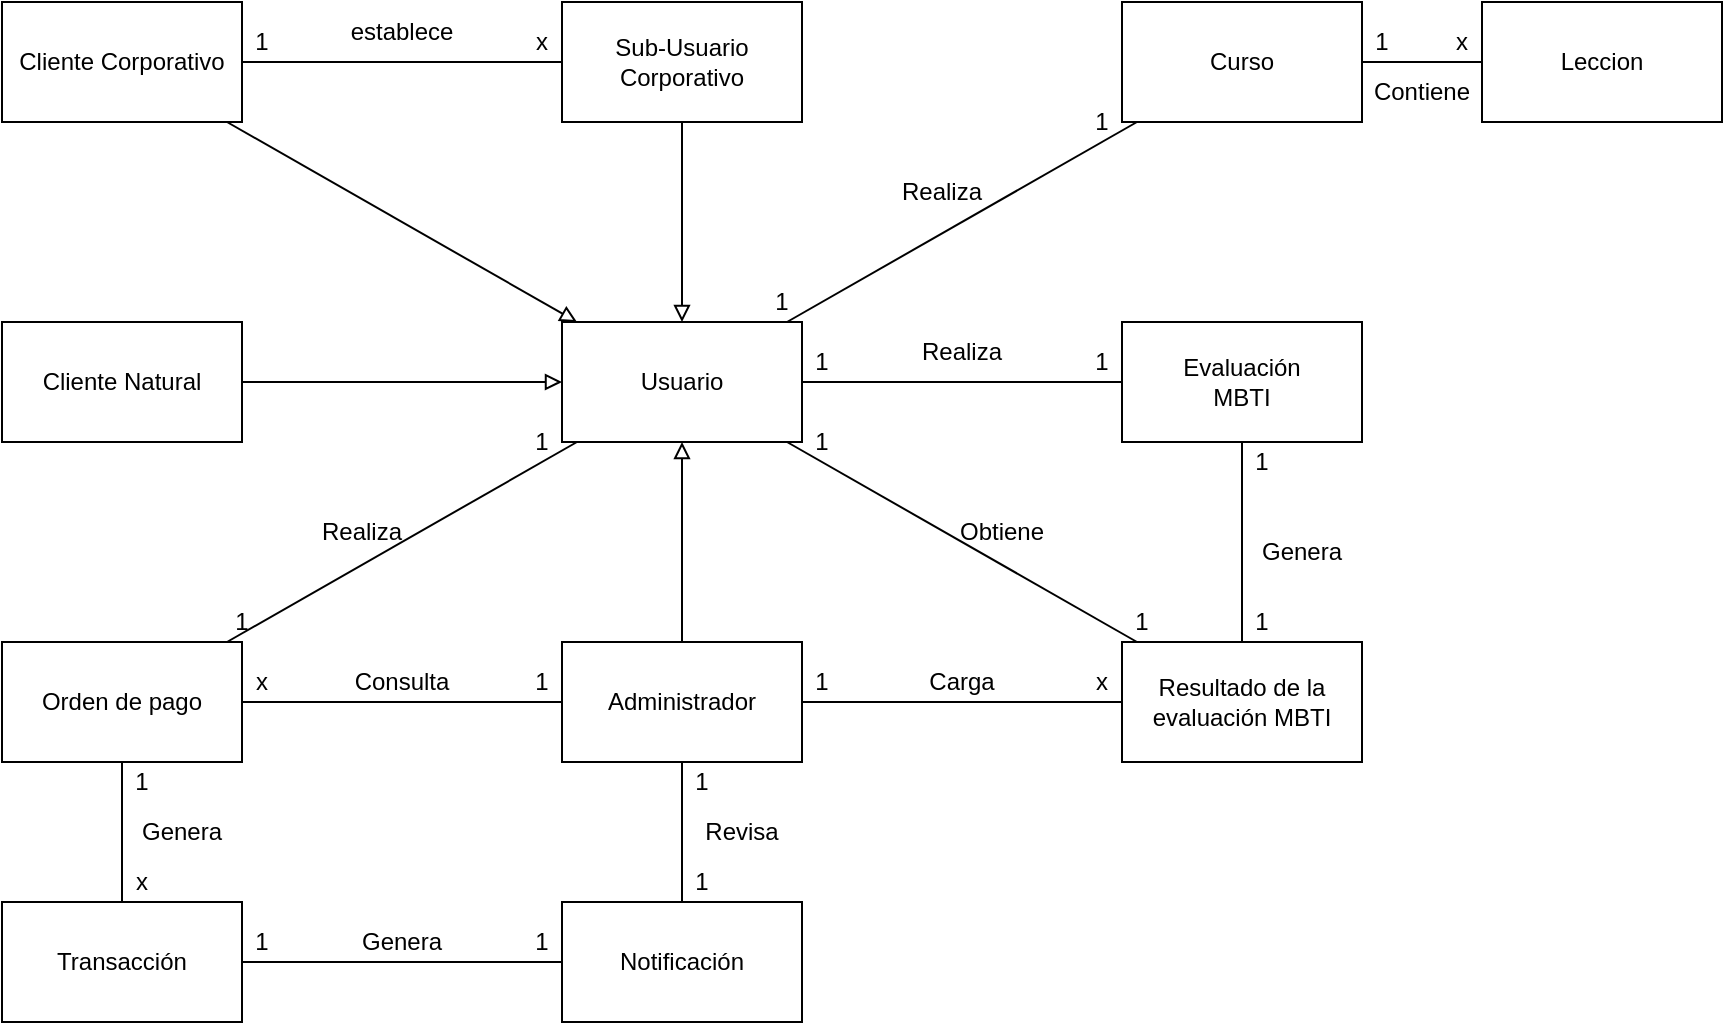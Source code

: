 <mxfile>
    <diagram id="eLJFZhEeJO0OmvdGnUSY" name="ObjetoDominio">
        <mxGraphModel dx="1042" dy="618" grid="1" gridSize="10" guides="1" tooltips="1" connect="1" arrows="1" fold="1" page="1" pageScale="1" pageWidth="1100" pageHeight="850" math="0" shadow="0">
            <root>
                <mxCell id="0EWs27-9HeNjFim4unom-0"/>
                <mxCell id="0EWs27-9HeNjFim4unom-1" parent="0EWs27-9HeNjFim4unom-0"/>
                <mxCell id="0EWs27-9HeNjFim4unom-9" style="edgeStyle=none;html=1;startArrow=none;startFill=0;endArrow=none;endFill=0;sourcePerimeterSpacing=0;" parent="0EWs27-9HeNjFim4unom-1" source="0EWs27-9HeNjFim4unom-2" target="0EWs27-9HeNjFim4unom-8" edge="1">
                    <mxGeometry relative="1" as="geometry"/>
                </mxCell>
                <mxCell id="0EWs27-9HeNjFim4unom-10" style="edgeStyle=none;html=1;startArrow=none;startFill=0;endArrow=none;endFill=0;sourcePerimeterSpacing=0;" parent="0EWs27-9HeNjFim4unom-1" source="0EWs27-9HeNjFim4unom-6" target="0EWs27-9HeNjFim4unom-5" edge="1">
                    <mxGeometry relative="1" as="geometry"/>
                </mxCell>
                <mxCell id="0EWs27-9HeNjFim4unom-2" value="Cliente Corporativo" style="rounded=0;whiteSpace=wrap;html=1;" parent="0EWs27-9HeNjFim4unom-1" vertex="1">
                    <mxGeometry x="200" y="90" width="120" height="60" as="geometry"/>
                </mxCell>
                <mxCell id="0EWs27-9HeNjFim4unom-3" value="Cliente Natural" style="rounded=0;whiteSpace=wrap;html=1;" parent="0EWs27-9HeNjFim4unom-1" vertex="1">
                    <mxGeometry x="200" y="250" width="120" height="60" as="geometry"/>
                </mxCell>
                <mxCell id="0EWs27-9HeNjFim4unom-38" style="edgeStyle=none;html=1;startArrow=none;startFill=0;endArrow=none;endFill=0;sourcePerimeterSpacing=0;" parent="0EWs27-9HeNjFim4unom-1" source="0EWs27-9HeNjFim4unom-4" target="0EWs27-9HeNjFim4unom-34" edge="1">
                    <mxGeometry relative="1" as="geometry"/>
                </mxCell>
                <mxCell id="0EWs27-9HeNjFim4unom-4" value="Evaluación&lt;br&gt;MBTI" style="rounded=0;whiteSpace=wrap;html=1;" parent="0EWs27-9HeNjFim4unom-1" vertex="1">
                    <mxGeometry x="760" y="250" width="120" height="60" as="geometry"/>
                </mxCell>
                <mxCell id="0EWs27-9HeNjFim4unom-44" style="edgeStyle=none;html=1;startArrow=none;startFill=0;endArrow=none;endFill=0;sourcePerimeterSpacing=0;" parent="0EWs27-9HeNjFim4unom-1" source="0EWs27-9HeNjFim4unom-5" target="0EWs27-9HeNjFim4unom-43" edge="1">
                    <mxGeometry relative="1" as="geometry">
                        <Array as="points">
                            <mxPoint x="260" y="480"/>
                        </Array>
                    </mxGeometry>
                </mxCell>
                <mxCell id="0EWs27-9HeNjFim4unom-57" style="edgeStyle=none;html=1;startArrow=none;startFill=0;endArrow=none;endFill=0;sourcePerimeterSpacing=0;" parent="0EWs27-9HeNjFim4unom-1" source="0EWs27-9HeNjFim4unom-5" target="0EWs27-9HeNjFim4unom-7" edge="1">
                    <mxGeometry relative="1" as="geometry"/>
                </mxCell>
                <mxCell id="0EWs27-9HeNjFim4unom-5" value="Orden de pago" style="rounded=0;whiteSpace=wrap;html=1;" parent="0EWs27-9HeNjFim4unom-1" vertex="1">
                    <mxGeometry x="200" y="410" width="120" height="60" as="geometry"/>
                </mxCell>
                <mxCell id="0EWs27-9HeNjFim4unom-61" style="edgeStyle=none;html=1;startArrow=none;startFill=0;endArrow=none;endFill=0;sourcePerimeterSpacing=0;" parent="0EWs27-9HeNjFim4unom-1" source="0EWs27-9HeNjFim4unom-6" target="0EWs27-9HeNjFim4unom-4" edge="1">
                    <mxGeometry relative="1" as="geometry"/>
                </mxCell>
                <mxCell id="0EWs27-9HeNjFim4unom-63" style="edgeStyle=none;html=1;startArrow=none;startFill=0;endArrow=none;endFill=0;sourcePerimeterSpacing=0;" parent="0EWs27-9HeNjFim4unom-1" source="0EWs27-9HeNjFim4unom-6" target="0EWs27-9HeNjFim4unom-34" edge="1">
                    <mxGeometry relative="1" as="geometry"/>
                </mxCell>
                <mxCell id="0EWs27-9HeNjFim4unom-72" style="edgeStyle=none;html=1;startArrow=none;startFill=0;endArrow=none;endFill=0;sourcePerimeterSpacing=0;" parent="0EWs27-9HeNjFim4unom-1" source="0EWs27-9HeNjFim4unom-6" target="0EWs27-9HeNjFim4unom-71" edge="1">
                    <mxGeometry relative="1" as="geometry"/>
                </mxCell>
                <mxCell id="0EWs27-9HeNjFim4unom-84" style="edgeStyle=none;html=1;startArrow=block;startFill=0;endArrow=none;endFill=0;sourcePerimeterSpacing=0;" parent="0EWs27-9HeNjFim4unom-1" source="0EWs27-9HeNjFim4unom-6" target="0EWs27-9HeNjFim4unom-8" edge="1">
                    <mxGeometry relative="1" as="geometry"/>
                </mxCell>
                <mxCell id="0EWs27-9HeNjFim4unom-85" style="edgeStyle=none;html=1;startArrow=block;startFill=0;endArrow=none;endFill=0;sourcePerimeterSpacing=0;" parent="0EWs27-9HeNjFim4unom-1" source="0EWs27-9HeNjFim4unom-6" target="0EWs27-9HeNjFim4unom-2" edge="1">
                    <mxGeometry relative="1" as="geometry"/>
                </mxCell>
                <mxCell id="0EWs27-9HeNjFim4unom-86" style="edgeStyle=none;html=1;startArrow=block;startFill=0;endArrow=none;endFill=0;sourcePerimeterSpacing=0;" parent="0EWs27-9HeNjFim4unom-1" source="0EWs27-9HeNjFim4unom-6" target="0EWs27-9HeNjFim4unom-3" edge="1">
                    <mxGeometry relative="1" as="geometry"/>
                </mxCell>
                <mxCell id="0EWs27-9HeNjFim4unom-87" style="edgeStyle=none;html=1;startArrow=block;startFill=0;endArrow=none;endFill=0;sourcePerimeterSpacing=0;" parent="0EWs27-9HeNjFim4unom-1" source="0EWs27-9HeNjFim4unom-6" target="0EWs27-9HeNjFim4unom-7" edge="1">
                    <mxGeometry relative="1" as="geometry"/>
                </mxCell>
                <mxCell id="0EWs27-9HeNjFim4unom-6" value="Usuario" style="rounded=0;whiteSpace=wrap;html=1;" parent="0EWs27-9HeNjFim4unom-1" vertex="1">
                    <mxGeometry x="480" y="250" width="120" height="60" as="geometry"/>
                </mxCell>
                <mxCell id="0EWs27-9HeNjFim4unom-35" value="" style="edgeStyle=none;html=1;startArrow=none;startFill=0;endArrow=none;endFill=0;sourcePerimeterSpacing=0;" parent="0EWs27-9HeNjFim4unom-1" source="0EWs27-9HeNjFim4unom-7" target="0EWs27-9HeNjFim4unom-34" edge="1">
                    <mxGeometry relative="1" as="geometry"/>
                </mxCell>
                <mxCell id="0EWs27-9HeNjFim4unom-7" value="Administrador" style="rounded=0;whiteSpace=wrap;html=1;" parent="0EWs27-9HeNjFim4unom-1" vertex="1">
                    <mxGeometry x="480" y="410" width="120" height="60" as="geometry"/>
                </mxCell>
                <mxCell id="0EWs27-9HeNjFim4unom-8" value="Sub-Usuario&lt;br&gt;Corporativo" style="rounded=0;whiteSpace=wrap;html=1;" parent="0EWs27-9HeNjFim4unom-1" vertex="1">
                    <mxGeometry x="480" y="90" width="120" height="60" as="geometry"/>
                </mxCell>
                <mxCell id="0EWs27-9HeNjFim4unom-13" value="x" style="text;html=1;strokeColor=none;fillColor=none;align=center;verticalAlign=middle;whiteSpace=wrap;rounded=0;" parent="0EWs27-9HeNjFim4unom-1" vertex="1">
                    <mxGeometry x="460" y="100" width="20" height="20" as="geometry"/>
                </mxCell>
                <mxCell id="0EWs27-9HeNjFim4unom-16" value="1" style="text;html=1;strokeColor=none;fillColor=none;align=center;verticalAlign=middle;whiteSpace=wrap;rounded=0;" parent="0EWs27-9HeNjFim4unom-1" vertex="1">
                    <mxGeometry x="320" y="100" width="20" height="20" as="geometry"/>
                </mxCell>
                <mxCell id="0EWs27-9HeNjFim4unom-18" value="1" style="text;html=1;strokeColor=none;fillColor=none;align=center;verticalAlign=middle;whiteSpace=wrap;rounded=0;" parent="0EWs27-9HeNjFim4unom-1" vertex="1">
                    <mxGeometry x="310" y="390" width="20" height="20" as="geometry"/>
                </mxCell>
                <mxCell id="0EWs27-9HeNjFim4unom-19" value="1" style="text;html=1;strokeColor=none;fillColor=none;align=center;verticalAlign=middle;whiteSpace=wrap;rounded=0;" parent="0EWs27-9HeNjFim4unom-1" vertex="1">
                    <mxGeometry x="460" y="300" width="20" height="20" as="geometry"/>
                </mxCell>
                <mxCell id="0EWs27-9HeNjFim4unom-34" value="Resultado de la evaluación MBTI" style="rounded=0;whiteSpace=wrap;html=1;" parent="0EWs27-9HeNjFim4unom-1" vertex="1">
                    <mxGeometry x="760" y="410" width="120" height="60" as="geometry"/>
                </mxCell>
                <mxCell id="0EWs27-9HeNjFim4unom-36" value="1" style="text;html=1;strokeColor=none;fillColor=none;align=center;verticalAlign=middle;whiteSpace=wrap;rounded=0;" parent="0EWs27-9HeNjFim4unom-1" vertex="1">
                    <mxGeometry x="600" y="420" width="20" height="20" as="geometry"/>
                </mxCell>
                <mxCell id="0EWs27-9HeNjFim4unom-37" value="x" style="text;html=1;strokeColor=none;fillColor=none;align=center;verticalAlign=middle;whiteSpace=wrap;rounded=0;" parent="0EWs27-9HeNjFim4unom-1" vertex="1">
                    <mxGeometry x="740" y="420" width="20" height="20" as="geometry"/>
                </mxCell>
                <mxCell id="0EWs27-9HeNjFim4unom-39" value="1" style="text;html=1;strokeColor=none;fillColor=none;align=center;verticalAlign=middle;whiteSpace=wrap;rounded=0;" parent="0EWs27-9HeNjFim4unom-1" vertex="1">
                    <mxGeometry x="820" y="310" width="20" height="20" as="geometry"/>
                </mxCell>
                <mxCell id="0EWs27-9HeNjFim4unom-40" value="1" style="text;html=1;strokeColor=none;fillColor=none;align=center;verticalAlign=middle;whiteSpace=wrap;rounded=0;" parent="0EWs27-9HeNjFim4unom-1" vertex="1">
                    <mxGeometry x="820" y="390" width="20" height="20" as="geometry"/>
                </mxCell>
                <mxCell id="0EWs27-9HeNjFim4unom-41" value="Realiza" style="text;html=1;strokeColor=none;fillColor=none;align=center;verticalAlign=middle;whiteSpace=wrap;rounded=0;" parent="0EWs27-9HeNjFim4unom-1" vertex="1">
                    <mxGeometry x="350" y="340" width="60" height="30" as="geometry"/>
                </mxCell>
                <mxCell id="0EWs27-9HeNjFim4unom-54" style="edgeStyle=none;html=1;startArrow=none;startFill=0;endArrow=none;endFill=0;sourcePerimeterSpacing=0;" parent="0EWs27-9HeNjFim4unom-1" source="0EWs27-9HeNjFim4unom-43" target="0EWs27-9HeNjFim4unom-53" edge="1">
                    <mxGeometry relative="1" as="geometry"/>
                </mxCell>
                <mxCell id="0EWs27-9HeNjFim4unom-43" value="Transacción" style="rounded=0;whiteSpace=wrap;html=1;" parent="0EWs27-9HeNjFim4unom-1" vertex="1">
                    <mxGeometry x="200" y="540" width="120" height="60" as="geometry"/>
                </mxCell>
                <mxCell id="0EWs27-9HeNjFim4unom-45" value="1" style="text;html=1;strokeColor=none;fillColor=none;align=center;verticalAlign=middle;whiteSpace=wrap;rounded=0;" parent="0EWs27-9HeNjFim4unom-1" vertex="1">
                    <mxGeometry x="260" y="470" width="20" height="20" as="geometry"/>
                </mxCell>
                <mxCell id="0EWs27-9HeNjFim4unom-46" value="x" style="text;html=1;strokeColor=none;fillColor=none;align=center;verticalAlign=middle;whiteSpace=wrap;rounded=0;" parent="0EWs27-9HeNjFim4unom-1" vertex="1">
                    <mxGeometry x="260" y="520" width="20" height="20" as="geometry"/>
                </mxCell>
                <mxCell id="0EWs27-9HeNjFim4unom-47" value="Genera" style="text;html=1;strokeColor=none;fillColor=none;align=center;verticalAlign=middle;whiteSpace=wrap;rounded=0;" parent="0EWs27-9HeNjFim4unom-1" vertex="1">
                    <mxGeometry x="260" y="490" width="60" height="30" as="geometry"/>
                </mxCell>
                <mxCell id="0EWs27-9HeNjFim4unom-48" value="establece" style="text;html=1;strokeColor=none;fillColor=none;align=center;verticalAlign=middle;whiteSpace=wrap;rounded=0;" parent="0EWs27-9HeNjFim4unom-1" vertex="1">
                    <mxGeometry x="370" y="90" width="60" height="30" as="geometry"/>
                </mxCell>
                <mxCell id="0EWs27-9HeNjFim4unom-80" style="edgeStyle=none;html=1;startArrow=none;startFill=0;endArrow=none;endFill=0;sourcePerimeterSpacing=0;" parent="0EWs27-9HeNjFim4unom-1" source="0EWs27-9HeNjFim4unom-53" target="0EWs27-9HeNjFim4unom-7" edge="1">
                    <mxGeometry relative="1" as="geometry"/>
                </mxCell>
                <mxCell id="0EWs27-9HeNjFim4unom-53" value="Notificación" style="rounded=0;whiteSpace=wrap;html=1;" parent="0EWs27-9HeNjFim4unom-1" vertex="1">
                    <mxGeometry x="480" y="540" width="120" height="60" as="geometry"/>
                </mxCell>
                <mxCell id="0EWs27-9HeNjFim4unom-55" value="1" style="text;html=1;strokeColor=none;fillColor=none;align=center;verticalAlign=middle;whiteSpace=wrap;rounded=0;" parent="0EWs27-9HeNjFim4unom-1" vertex="1">
                    <mxGeometry x="320" y="550" width="20" height="20" as="geometry"/>
                </mxCell>
                <mxCell id="0EWs27-9HeNjFim4unom-56" value="1" style="text;html=1;strokeColor=none;fillColor=none;align=center;verticalAlign=middle;whiteSpace=wrap;rounded=0;" parent="0EWs27-9HeNjFim4unom-1" vertex="1">
                    <mxGeometry x="460" y="550" width="20" height="20" as="geometry"/>
                </mxCell>
                <mxCell id="0EWs27-9HeNjFim4unom-58" value="1" style="text;html=1;strokeColor=none;fillColor=none;align=center;verticalAlign=middle;whiteSpace=wrap;rounded=0;" parent="0EWs27-9HeNjFim4unom-1" vertex="1">
                    <mxGeometry x="460" y="420" width="20" height="20" as="geometry"/>
                </mxCell>
                <mxCell id="0EWs27-9HeNjFim4unom-59" value="x" style="text;html=1;strokeColor=none;fillColor=none;align=center;verticalAlign=middle;whiteSpace=wrap;rounded=0;" parent="0EWs27-9HeNjFim4unom-1" vertex="1">
                    <mxGeometry x="320" y="420" width="20" height="20" as="geometry"/>
                </mxCell>
                <mxCell id="0EWs27-9HeNjFim4unom-60" value="Consulta" style="text;html=1;strokeColor=none;fillColor=none;align=center;verticalAlign=middle;whiteSpace=wrap;rounded=0;" parent="0EWs27-9HeNjFim4unom-1" vertex="1">
                    <mxGeometry x="370" y="415" width="60" height="30" as="geometry"/>
                </mxCell>
                <mxCell id="0EWs27-9HeNjFim4unom-62" value="Genera" style="text;html=1;strokeColor=none;fillColor=none;align=center;verticalAlign=middle;whiteSpace=wrap;rounded=0;" parent="0EWs27-9HeNjFim4unom-1" vertex="1">
                    <mxGeometry x="820" y="350" width="60" height="30" as="geometry"/>
                </mxCell>
                <mxCell id="0EWs27-9HeNjFim4unom-64" value="1" style="text;html=1;strokeColor=none;fillColor=none;align=center;verticalAlign=middle;whiteSpace=wrap;rounded=0;" parent="0EWs27-9HeNjFim4unom-1" vertex="1">
                    <mxGeometry x="760" y="390" width="20" height="20" as="geometry"/>
                </mxCell>
                <mxCell id="0EWs27-9HeNjFim4unom-65" value="1" style="text;html=1;strokeColor=none;fillColor=none;align=center;verticalAlign=middle;whiteSpace=wrap;rounded=0;" parent="0EWs27-9HeNjFim4unom-1" vertex="1">
                    <mxGeometry x="600" y="300" width="20" height="20" as="geometry"/>
                </mxCell>
                <mxCell id="0EWs27-9HeNjFim4unom-66" value="Obtiene" style="text;html=1;strokeColor=none;fillColor=none;align=center;verticalAlign=middle;whiteSpace=wrap;rounded=0;" parent="0EWs27-9HeNjFim4unom-1" vertex="1">
                    <mxGeometry x="670" y="340" width="60" height="30" as="geometry"/>
                </mxCell>
                <mxCell id="0EWs27-9HeNjFim4unom-67" value="Carga" style="text;html=1;strokeColor=none;fillColor=none;align=center;verticalAlign=middle;whiteSpace=wrap;rounded=0;" parent="0EWs27-9HeNjFim4unom-1" vertex="1">
                    <mxGeometry x="650" y="415" width="60" height="30" as="geometry"/>
                </mxCell>
                <mxCell id="0EWs27-9HeNjFim4unom-68" value="1" style="text;html=1;strokeColor=none;fillColor=none;align=center;verticalAlign=middle;whiteSpace=wrap;rounded=0;" parent="0EWs27-9HeNjFim4unom-1" vertex="1">
                    <mxGeometry x="600" y="260" width="20" height="20" as="geometry"/>
                </mxCell>
                <mxCell id="0EWs27-9HeNjFim4unom-69" value="1" style="text;html=1;strokeColor=none;fillColor=none;align=center;verticalAlign=middle;whiteSpace=wrap;rounded=0;" parent="0EWs27-9HeNjFim4unom-1" vertex="1">
                    <mxGeometry x="740" y="260" width="20" height="20" as="geometry"/>
                </mxCell>
                <mxCell id="0EWs27-9HeNjFim4unom-70" value="Realiza" style="text;html=1;strokeColor=none;fillColor=none;align=center;verticalAlign=middle;whiteSpace=wrap;rounded=0;" parent="0EWs27-9HeNjFim4unom-1" vertex="1">
                    <mxGeometry x="650" y="250" width="60" height="30" as="geometry"/>
                </mxCell>
                <mxCell id="0EWs27-9HeNjFim4unom-71" value="Curso" style="rounded=0;whiteSpace=wrap;html=1;" parent="0EWs27-9HeNjFim4unom-1" vertex="1">
                    <mxGeometry x="760" y="90" width="120" height="60" as="geometry"/>
                </mxCell>
                <mxCell id="0EWs27-9HeNjFim4unom-73" value="1" style="text;html=1;strokeColor=none;fillColor=none;align=center;verticalAlign=middle;whiteSpace=wrap;rounded=0;" parent="0EWs27-9HeNjFim4unom-1" vertex="1">
                    <mxGeometry x="580" y="230" width="20" height="20" as="geometry"/>
                </mxCell>
                <mxCell id="0EWs27-9HeNjFim4unom-74" value="1" style="text;html=1;strokeColor=none;fillColor=none;align=center;verticalAlign=middle;whiteSpace=wrap;rounded=0;" parent="0EWs27-9HeNjFim4unom-1" vertex="1">
                    <mxGeometry x="740" y="140" width="20" height="20" as="geometry"/>
                </mxCell>
                <mxCell id="0EWs27-9HeNjFim4unom-75" value="Realiza" style="text;html=1;strokeColor=none;fillColor=none;align=center;verticalAlign=middle;whiteSpace=wrap;rounded=0;" parent="0EWs27-9HeNjFim4unom-1" vertex="1">
                    <mxGeometry x="640" y="170" width="60" height="30" as="geometry"/>
                </mxCell>
                <mxCell id="0EWs27-9HeNjFim4unom-79" value="Genera" style="text;html=1;strokeColor=none;fillColor=none;align=center;verticalAlign=middle;whiteSpace=wrap;rounded=0;" parent="0EWs27-9HeNjFim4unom-1" vertex="1">
                    <mxGeometry x="370" y="545" width="60" height="30" as="geometry"/>
                </mxCell>
                <mxCell id="0EWs27-9HeNjFim4unom-81" value="Revisa" style="text;html=1;strokeColor=none;fillColor=none;align=center;verticalAlign=middle;whiteSpace=wrap;rounded=0;" parent="0EWs27-9HeNjFim4unom-1" vertex="1">
                    <mxGeometry x="540" y="490" width="60" height="30" as="geometry"/>
                </mxCell>
                <mxCell id="0EWs27-9HeNjFim4unom-82" value="1" style="text;html=1;strokeColor=none;fillColor=none;align=center;verticalAlign=middle;whiteSpace=wrap;rounded=0;" parent="0EWs27-9HeNjFim4unom-1" vertex="1">
                    <mxGeometry x="540" y="470" width="20" height="20" as="geometry"/>
                </mxCell>
                <mxCell id="0EWs27-9HeNjFim4unom-83" value="1" style="text;html=1;strokeColor=none;fillColor=none;align=center;verticalAlign=middle;whiteSpace=wrap;rounded=0;" parent="0EWs27-9HeNjFim4unom-1" vertex="1">
                    <mxGeometry x="540" y="520" width="20" height="20" as="geometry"/>
                </mxCell>
                <mxCell id="H6Vsvur3eEf9ZyTRAlzo-0" value="Leccion" style="rounded=0;whiteSpace=wrap;html=1;" parent="0EWs27-9HeNjFim4unom-1" vertex="1">
                    <mxGeometry x="940" y="90" width="120" height="60" as="geometry"/>
                </mxCell>
                <mxCell id="H6Vsvur3eEf9ZyTRAlzo-1" style="edgeStyle=none;html=1;startArrow=none;startFill=0;endArrow=none;endFill=0;sourcePerimeterSpacing=0;" parent="0EWs27-9HeNjFim4unom-1" source="0EWs27-9HeNjFim4unom-71" target="H6Vsvur3eEf9ZyTRAlzo-0" edge="1">
                    <mxGeometry relative="1" as="geometry">
                        <mxPoint x="880" y="184.5" as="sourcePoint"/>
                        <mxPoint x="1040" y="184.5" as="targetPoint"/>
                    </mxGeometry>
                </mxCell>
                <mxCell id="H6Vsvur3eEf9ZyTRAlzo-2" value="1" style="text;html=1;strokeColor=none;fillColor=none;align=center;verticalAlign=middle;whiteSpace=wrap;rounded=0;" parent="0EWs27-9HeNjFim4unom-1" vertex="1">
                    <mxGeometry x="880" y="100" width="20" height="20" as="geometry"/>
                </mxCell>
                <mxCell id="H6Vsvur3eEf9ZyTRAlzo-3" value="x" style="text;html=1;strokeColor=none;fillColor=none;align=center;verticalAlign=middle;whiteSpace=wrap;rounded=0;" parent="0EWs27-9HeNjFim4unom-1" vertex="1">
                    <mxGeometry x="920" y="100" width="20" height="20" as="geometry"/>
                </mxCell>
                <mxCell id="H6Vsvur3eEf9ZyTRAlzo-4" value="Contiene" style="text;html=1;strokeColor=none;fillColor=none;align=center;verticalAlign=middle;whiteSpace=wrap;rounded=0;" parent="0EWs27-9HeNjFim4unom-1" vertex="1">
                    <mxGeometry x="880" y="120" width="60" height="30" as="geometry"/>
                </mxCell>
            </root>
        </mxGraphModel>
    </diagram>
</mxfile>